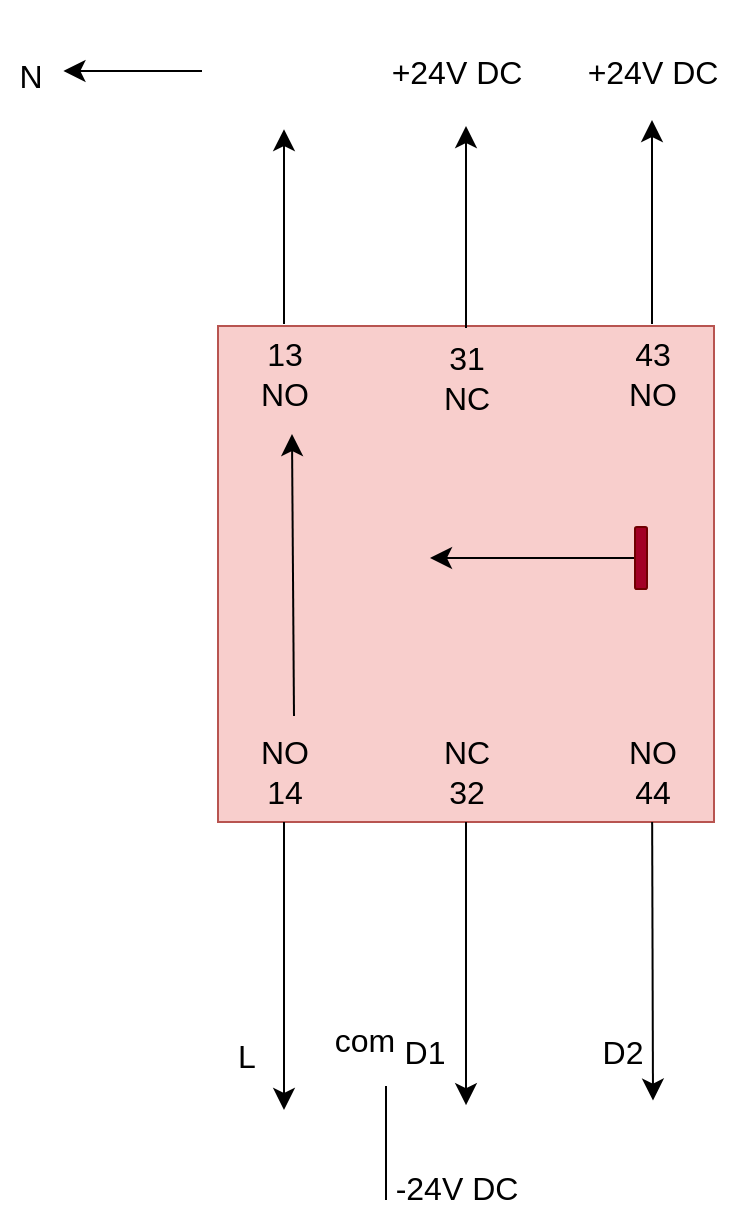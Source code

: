 <mxfile version="21.6.8" type="github">
  <diagram name="Page-1" id="JRpySHO_vg1QXV168C1A">
    <mxGraphModel dx="1239" dy="973" grid="0" gridSize="10" guides="1" tooltips="1" connect="1" arrows="1" fold="1" page="0" pageScale="1" pageWidth="850" pageHeight="1100" math="0" shadow="0">
      <root>
        <mxCell id="0" />
        <mxCell id="1" parent="0" />
        <mxCell id="y0DxCFMjC4IrRioFo4YX-2" value="" style="whiteSpace=wrap;html=1;aspect=fixed;fontSize=16;fillColor=#f8cecc;strokeColor=#b85450;" vertex="1" parent="1">
          <mxGeometry x="-8" y="-8" width="248" height="248" as="geometry" />
        </mxCell>
        <mxCell id="y0DxCFMjC4IrRioFo4YX-15" style="edgeStyle=none;curved=1;rounded=0;orthogonalLoop=1;jettySize=auto;html=1;fontSize=12;startSize=8;endSize=8;" edge="1" parent="1" source="y0DxCFMjC4IrRioFo4YX-3">
          <mxGeometry relative="1" as="geometry">
            <mxPoint x="25" y="-106.429" as="targetPoint" />
          </mxGeometry>
        </mxCell>
        <mxCell id="y0DxCFMjC4IrRioFo4YX-3" value="13&lt;br&gt;NO" style="text;html=1;align=center;verticalAlign=middle;resizable=0;points=[];autosize=1;strokeColor=none;fillColor=none;fontSize=16;" vertex="1" parent="1">
          <mxGeometry x="4" y="-9" width="42" height="50" as="geometry" />
        </mxCell>
        <mxCell id="y0DxCFMjC4IrRioFo4YX-10" style="edgeStyle=none;curved=1;rounded=0;orthogonalLoop=1;jettySize=auto;html=1;fontSize=12;startSize=8;endSize=8;" edge="1" parent="1" source="y0DxCFMjC4IrRioFo4YX-4">
          <mxGeometry relative="1" as="geometry">
            <mxPoint x="116" y="-108" as="targetPoint" />
          </mxGeometry>
        </mxCell>
        <mxCell id="y0DxCFMjC4IrRioFo4YX-4" value="31&lt;br&gt;NC" style="text;html=1;align=center;verticalAlign=middle;resizable=0;points=[];autosize=1;strokeColor=none;fillColor=none;fontSize=16;" vertex="1" parent="1">
          <mxGeometry x="95.5" y="-7" width="41" height="50" as="geometry" />
        </mxCell>
        <mxCell id="y0DxCFMjC4IrRioFo4YX-11" style="edgeStyle=none;curved=1;rounded=0;orthogonalLoop=1;jettySize=auto;html=1;fontSize=12;startSize=8;endSize=8;" edge="1" parent="1" source="y0DxCFMjC4IrRioFo4YX-5">
          <mxGeometry relative="1" as="geometry">
            <mxPoint x="209" y="-111" as="targetPoint" />
          </mxGeometry>
        </mxCell>
        <mxCell id="y0DxCFMjC4IrRioFo4YX-5" value="43&lt;br&gt;NO" style="text;html=1;align=center;verticalAlign=middle;resizable=0;points=[];autosize=1;strokeColor=none;fillColor=none;fontSize=16;" vertex="1" parent="1">
          <mxGeometry x="188" y="-9" width="42" height="50" as="geometry" />
        </mxCell>
        <mxCell id="y0DxCFMjC4IrRioFo4YX-13" style="edgeStyle=none;curved=1;rounded=0;orthogonalLoop=1;jettySize=auto;html=1;fontSize=12;startSize=8;endSize=8;" edge="1" parent="1" source="y0DxCFMjC4IrRioFo4YX-6">
          <mxGeometry relative="1" as="geometry">
            <mxPoint x="116" y="381.571" as="targetPoint" />
          </mxGeometry>
        </mxCell>
        <mxCell id="y0DxCFMjC4IrRioFo4YX-6" value="NC&lt;br&gt;32" style="text;html=1;align=center;verticalAlign=middle;resizable=0;points=[];autosize=1;strokeColor=none;fillColor=none;fontSize=16;" vertex="1" parent="1">
          <mxGeometry x="95.5" y="190" width="41" height="50" as="geometry" />
        </mxCell>
        <mxCell id="y0DxCFMjC4IrRioFo4YX-14" style="edgeStyle=none;curved=1;rounded=0;orthogonalLoop=1;jettySize=auto;html=1;fontSize=12;startSize=8;endSize=8;" edge="1" parent="1" source="y0DxCFMjC4IrRioFo4YX-7">
          <mxGeometry relative="1" as="geometry">
            <mxPoint x="209.5" y="379.286" as="targetPoint" />
          </mxGeometry>
        </mxCell>
        <mxCell id="y0DxCFMjC4IrRioFo4YX-7" value="NO&lt;br&gt;44" style="text;html=1;align=center;verticalAlign=middle;resizable=0;points=[];autosize=1;strokeColor=none;fillColor=none;fontSize=16;" vertex="1" parent="1">
          <mxGeometry x="188" y="190" width="42" height="50" as="geometry" />
        </mxCell>
        <mxCell id="y0DxCFMjC4IrRioFo4YX-12" style="edgeStyle=none;curved=1;rounded=0;orthogonalLoop=1;jettySize=auto;html=1;fontSize=12;startSize=8;endSize=8;" edge="1" parent="1" source="y0DxCFMjC4IrRioFo4YX-8">
          <mxGeometry relative="1" as="geometry">
            <mxPoint x="25" y="384" as="targetPoint" />
          </mxGeometry>
        </mxCell>
        <mxCell id="y0DxCFMjC4IrRioFo4YX-8" value="NO&lt;br&gt;14" style="text;html=1;align=center;verticalAlign=middle;resizable=0;points=[];autosize=1;strokeColor=none;fillColor=none;fontSize=16;" vertex="1" parent="1">
          <mxGeometry x="4" y="190" width="42" height="50" as="geometry" />
        </mxCell>
        <mxCell id="y0DxCFMjC4IrRioFo4YX-16" value="+24V DC" style="text;html=1;align=center;verticalAlign=middle;resizable=0;points=[];autosize=1;strokeColor=none;fillColor=none;fontSize=16;" vertex="1" parent="1">
          <mxGeometry x="69" y="-151" width="83" height="31" as="geometry" />
        </mxCell>
        <mxCell id="y0DxCFMjC4IrRioFo4YX-17" value="+24V DC" style="text;html=1;align=center;verticalAlign=middle;resizable=0;points=[];autosize=1;strokeColor=none;fillColor=none;fontSize=16;" vertex="1" parent="1">
          <mxGeometry x="167.5" y="-151" width="83" height="31" as="geometry" />
        </mxCell>
        <mxCell id="y0DxCFMjC4IrRioFo4YX-21" style="edgeStyle=none;curved=1;rounded=0;orthogonalLoop=1;jettySize=auto;html=1;fontSize=12;startSize=8;endSize=8;" edge="1" parent="1" source="y0DxCFMjC4IrRioFo4YX-18">
          <mxGeometry relative="1" as="geometry">
            <mxPoint x="-85.286" y="-135.5" as="targetPoint" />
          </mxGeometry>
        </mxCell>
        <mxCell id="y0DxCFMjC4IrRioFo4YX-18" value="" style="shape=image;html=1;verticalAlign=top;verticalLabelPosition=bottom;labelBackgroundColor=#ffffff;imageAspect=0;aspect=fixed;image=https://cdn1.iconfinder.com/data/icons/iconoir-vol-3/24/light-bulb-on-128.png;fontSize=16;" vertex="1" parent="1">
          <mxGeometry x="-16" y="-170.5" width="70" height="70" as="geometry" />
        </mxCell>
        <mxCell id="y0DxCFMjC4IrRioFo4YX-22" value="N&lt;br&gt;" style="text;html=1;align=center;verticalAlign=middle;resizable=0;points=[];autosize=1;strokeColor=none;fillColor=none;fontSize=16;" vertex="1" parent="1">
          <mxGeometry x="-117" y="-149" width="30" height="31" as="geometry" />
        </mxCell>
        <mxCell id="y0DxCFMjC4IrRioFo4YX-23" value="L&lt;br&gt;" style="text;html=1;align=center;verticalAlign=middle;resizable=0;points=[];autosize=1;strokeColor=none;fillColor=none;fontSize=16;" vertex="1" parent="1">
          <mxGeometry x="-8" y="341" width="27" height="31" as="geometry" />
        </mxCell>
        <mxCell id="y0DxCFMjC4IrRioFo4YX-24" value="D1" style="text;html=1;align=center;verticalAlign=middle;resizable=0;points=[];autosize=1;strokeColor=none;fillColor=none;fontSize=16;" vertex="1" parent="1">
          <mxGeometry x="76" y="339" width="38" height="31" as="geometry" />
        </mxCell>
        <mxCell id="y0DxCFMjC4IrRioFo4YX-25" value="D2" style="text;html=1;align=center;verticalAlign=middle;resizable=0;points=[];autosize=1;strokeColor=none;fillColor=none;fontSize=16;" vertex="1" parent="1">
          <mxGeometry x="175" y="339" width="38" height="31" as="geometry" />
        </mxCell>
        <mxCell id="y0DxCFMjC4IrRioFo4YX-26" value="" style="endArrow=none;html=1;rounded=0;fontSize=12;startSize=8;endSize=8;curved=1;" edge="1" parent="1">
          <mxGeometry width="50" height="50" relative="1" as="geometry">
            <mxPoint x="76" y="429" as="sourcePoint" />
            <mxPoint x="76" y="372" as="targetPoint" />
          </mxGeometry>
        </mxCell>
        <mxCell id="y0DxCFMjC4IrRioFo4YX-27" value="com" style="text;html=1;align=center;verticalAlign=middle;resizable=0;points=[];autosize=1;strokeColor=none;fillColor=none;fontSize=16;" vertex="1" parent="1">
          <mxGeometry x="41" y="333" width="48" height="31" as="geometry" />
        </mxCell>
        <mxCell id="y0DxCFMjC4IrRioFo4YX-31" value="-24V DC" style="text;html=1;align=center;verticalAlign=middle;resizable=0;points=[];autosize=1;strokeColor=none;fillColor=none;fontSize=16;" vertex="1" parent="1">
          <mxGeometry x="71.5" y="407" width="79" height="31" as="geometry" />
        </mxCell>
        <mxCell id="y0DxCFMjC4IrRioFo4YX-34" value="" style="endArrow=classic;html=1;rounded=0;fontSize=12;startSize=8;endSize=8;curved=1;strokeColor=default;entryX=0.595;entryY=1.1;entryDx=0;entryDy=0;entryPerimeter=0;exitX=0.619;exitY=-0.06;exitDx=0;exitDy=0;exitPerimeter=0;" edge="1" parent="1" source="y0DxCFMjC4IrRioFo4YX-8" target="y0DxCFMjC4IrRioFo4YX-3">
          <mxGeometry width="50" height="50" relative="1" as="geometry">
            <mxPoint x="84" y="105" as="sourcePoint" />
            <mxPoint x="134" y="55" as="targetPoint" />
          </mxGeometry>
        </mxCell>
        <mxCell id="y0DxCFMjC4IrRioFo4YX-35" value="" style="endArrow=classic;html=1;rounded=0;fontSize=12;startSize=8;endSize=8;curved=1;" edge="1" parent="1" source="y0DxCFMjC4IrRioFo4YX-36">
          <mxGeometry width="50" height="50" relative="1" as="geometry">
            <mxPoint x="200" y="105" as="sourcePoint" />
            <mxPoint x="98" y="108" as="targetPoint" />
          </mxGeometry>
        </mxCell>
        <mxCell id="y0DxCFMjC4IrRioFo4YX-40" value="" style="endArrow=classic;html=1;rounded=0;fontSize=12;startSize=8;endSize=8;curved=1;" edge="1" parent="1" target="y0DxCFMjC4IrRioFo4YX-36">
          <mxGeometry width="50" height="50" relative="1" as="geometry">
            <mxPoint x="200" y="105" as="sourcePoint" />
            <mxPoint x="32" y="105" as="targetPoint" />
          </mxGeometry>
        </mxCell>
        <mxCell id="y0DxCFMjC4IrRioFo4YX-36" value="" style="rounded=1;whiteSpace=wrap;html=1;fontSize=16;rotation=-90;fillColor=#a20025;fontColor=#ffffff;strokeColor=#6F0000;" vertex="1" parent="1">
          <mxGeometry x="188" y="105" width="31" height="6" as="geometry" />
        </mxCell>
      </root>
    </mxGraphModel>
  </diagram>
</mxfile>
